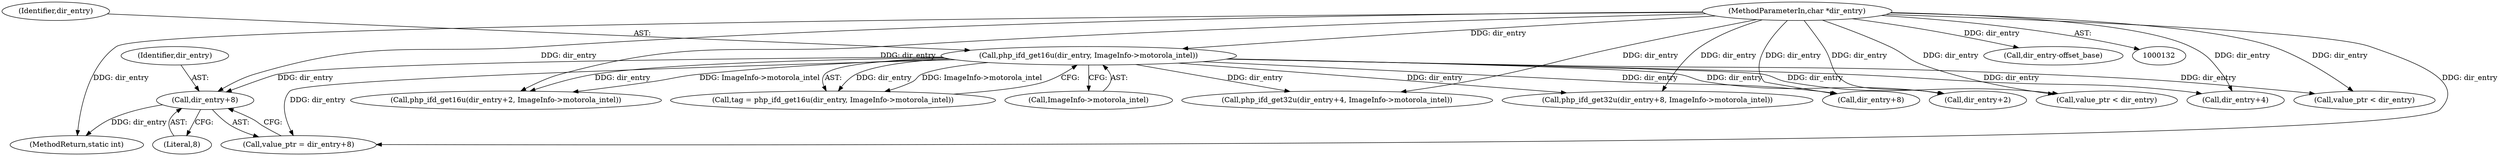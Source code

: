 digraph "0_php_082aecfc3a753ad03be82cf14f03ac065723ec92_0@pointer" {
"1000406" [label="(Call,dir_entry+8)"];
"1000134" [label="(MethodParameterIn,char *dir_entry)"];
"1000176" [label="(Call,php_ifd_get16u(dir_entry, ImageInfo->motorola_intel))"];
"1000406" [label="(Call,dir_entry+8)"];
"1000407" [label="(Identifier,dir_entry)"];
"1000183" [label="(Call,php_ifd_get16u(dir_entry+2, ImageInfo->motorola_intel))"];
"1000404" [label="(Call,value_ptr = dir_entry+8)"];
"1000408" [label="(Literal,8)"];
"1000193" [label="(Call,dir_entry+4)"];
"1000250" [label="(Call,dir_entry+8)"];
"1000178" [label="(Call,ImageInfo->motorola_intel)"];
"1000797" [label="(MethodReturn,static int)"];
"1000280" [label="(Call,dir_entry-offset_base)"];
"1000318" [label="(Call,value_ptr < dir_entry)"];
"1000174" [label="(Call,tag = php_ifd_get16u(dir_entry, ImageInfo->motorola_intel))"];
"1000177" [label="(Identifier,dir_entry)"];
"1000273" [label="(Call,value_ptr < dir_entry)"];
"1000192" [label="(Call,php_ifd_get32u(dir_entry+4, ImageInfo->motorola_intel))"];
"1000249" [label="(Call,php_ifd_get32u(dir_entry+8, ImageInfo->motorola_intel))"];
"1000184" [label="(Call,dir_entry+2)"];
"1000176" [label="(Call,php_ifd_get16u(dir_entry, ImageInfo->motorola_intel))"];
"1000134" [label="(MethodParameterIn,char *dir_entry)"];
"1000406" -> "1000404"  [label="AST: "];
"1000406" -> "1000408"  [label="CFG: "];
"1000407" -> "1000406"  [label="AST: "];
"1000408" -> "1000406"  [label="AST: "];
"1000404" -> "1000406"  [label="CFG: "];
"1000406" -> "1000797"  [label="DDG: dir_entry"];
"1000134" -> "1000406"  [label="DDG: dir_entry"];
"1000176" -> "1000406"  [label="DDG: dir_entry"];
"1000134" -> "1000132"  [label="AST: "];
"1000134" -> "1000797"  [label="DDG: dir_entry"];
"1000134" -> "1000176"  [label="DDG: dir_entry"];
"1000134" -> "1000183"  [label="DDG: dir_entry"];
"1000134" -> "1000184"  [label="DDG: dir_entry"];
"1000134" -> "1000192"  [label="DDG: dir_entry"];
"1000134" -> "1000193"  [label="DDG: dir_entry"];
"1000134" -> "1000249"  [label="DDG: dir_entry"];
"1000134" -> "1000250"  [label="DDG: dir_entry"];
"1000134" -> "1000273"  [label="DDG: dir_entry"];
"1000134" -> "1000280"  [label="DDG: dir_entry"];
"1000134" -> "1000318"  [label="DDG: dir_entry"];
"1000134" -> "1000404"  [label="DDG: dir_entry"];
"1000176" -> "1000174"  [label="AST: "];
"1000176" -> "1000178"  [label="CFG: "];
"1000177" -> "1000176"  [label="AST: "];
"1000178" -> "1000176"  [label="AST: "];
"1000174" -> "1000176"  [label="CFG: "];
"1000176" -> "1000174"  [label="DDG: dir_entry"];
"1000176" -> "1000174"  [label="DDG: ImageInfo->motorola_intel"];
"1000176" -> "1000183"  [label="DDG: dir_entry"];
"1000176" -> "1000183"  [label="DDG: ImageInfo->motorola_intel"];
"1000176" -> "1000184"  [label="DDG: dir_entry"];
"1000176" -> "1000192"  [label="DDG: dir_entry"];
"1000176" -> "1000193"  [label="DDG: dir_entry"];
"1000176" -> "1000249"  [label="DDG: dir_entry"];
"1000176" -> "1000250"  [label="DDG: dir_entry"];
"1000176" -> "1000273"  [label="DDG: dir_entry"];
"1000176" -> "1000318"  [label="DDG: dir_entry"];
"1000176" -> "1000404"  [label="DDG: dir_entry"];
}
